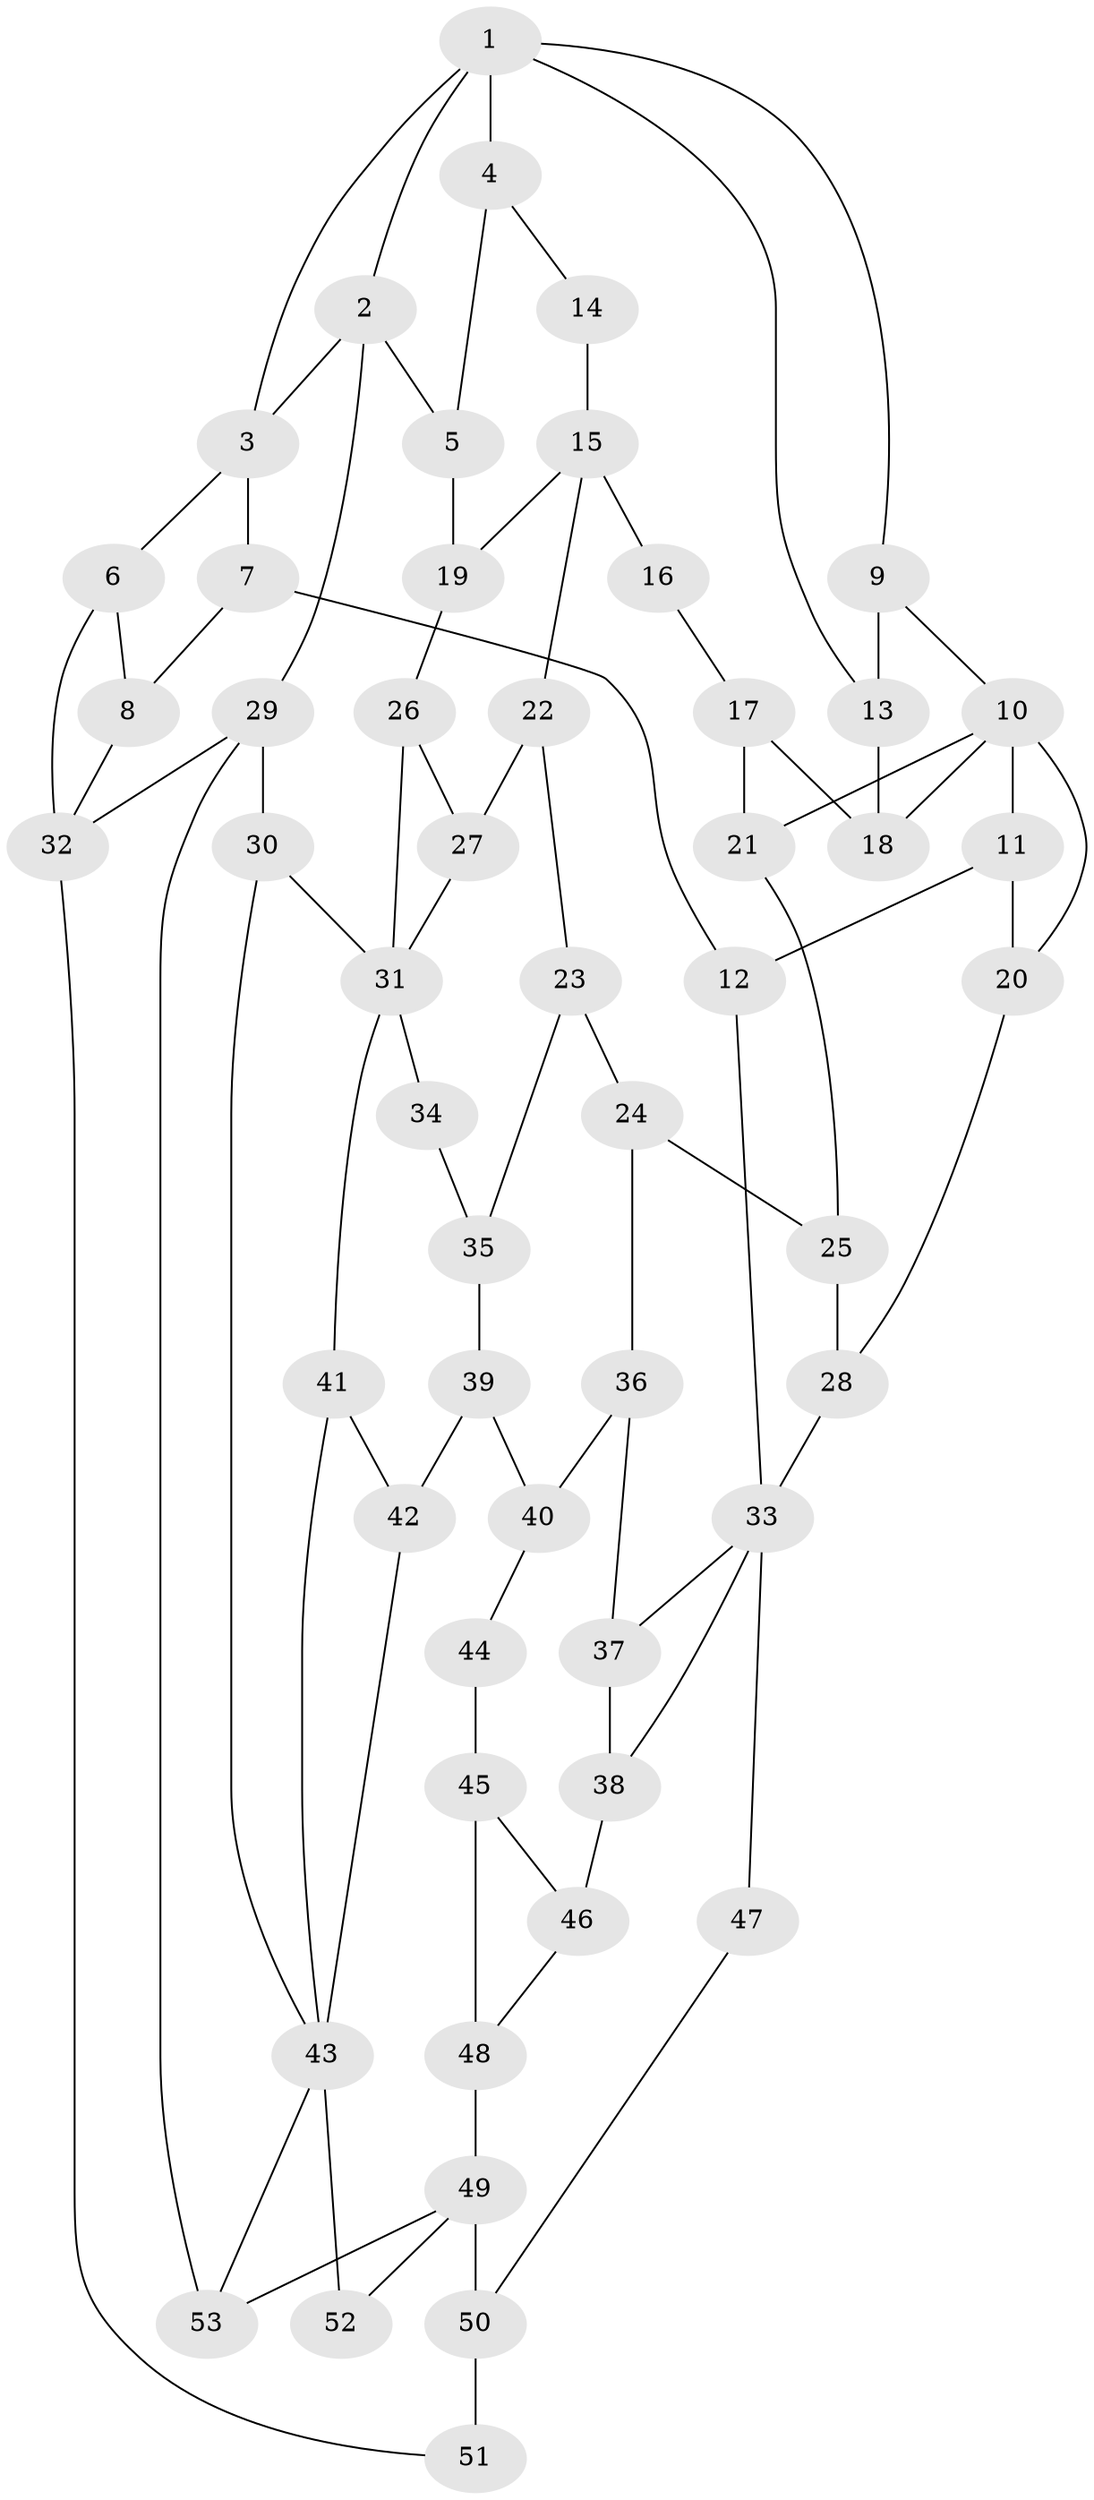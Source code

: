 // original degree distribution, {3: 0.022988505747126436, 5: 0.5057471264367817, 4: 0.25287356321839083, 6: 0.21839080459770116}
// Generated by graph-tools (version 1.1) at 2025/54/03/04/25 22:54:17]
// undirected, 53 vertices, 84 edges
graph export_dot {
  node [color=gray90,style=filled];
  1;
  2;
  3;
  4;
  5;
  6;
  7;
  8;
  9;
  10;
  11;
  12;
  13;
  14;
  15;
  16;
  17;
  18;
  19;
  20;
  21;
  22;
  23;
  24;
  25;
  26;
  27;
  28;
  29;
  30;
  31;
  32;
  33;
  34;
  35;
  36;
  37;
  38;
  39;
  40;
  41;
  42;
  43;
  44;
  45;
  46;
  47;
  48;
  49;
  50;
  51;
  52;
  53;
  1 -- 2 [weight=1.0];
  1 -- 3 [weight=1.0];
  1 -- 4 [weight=1.0];
  1 -- 9 [weight=1.0];
  1 -- 13 [weight=1.0];
  2 -- 3 [weight=1.0];
  2 -- 5 [weight=1.0];
  2 -- 29 [weight=1.0];
  3 -- 6 [weight=1.0];
  3 -- 7 [weight=1.0];
  4 -- 5 [weight=1.0];
  4 -- 14 [weight=1.0];
  5 -- 19 [weight=1.0];
  6 -- 8 [weight=1.0];
  6 -- 32 [weight=1.0];
  7 -- 8 [weight=1.0];
  7 -- 12 [weight=1.0];
  8 -- 32 [weight=1.0];
  9 -- 10 [weight=1.0];
  9 -- 13 [weight=1.0];
  10 -- 11 [weight=1.0];
  10 -- 18 [weight=1.0];
  10 -- 20 [weight=1.0];
  10 -- 21 [weight=2.0];
  11 -- 12 [weight=1.0];
  11 -- 20 [weight=1.0];
  12 -- 33 [weight=1.0];
  13 -- 18 [weight=1.0];
  14 -- 15 [weight=2.0];
  15 -- 16 [weight=2.0];
  15 -- 19 [weight=1.0];
  15 -- 22 [weight=1.0];
  16 -- 17 [weight=1.0];
  17 -- 18 [weight=1.0];
  17 -- 21 [weight=1.0];
  19 -- 26 [weight=1.0];
  20 -- 28 [weight=1.0];
  21 -- 25 [weight=1.0];
  22 -- 23 [weight=1.0];
  22 -- 27 [weight=1.0];
  23 -- 24 [weight=1.0];
  23 -- 35 [weight=1.0];
  24 -- 25 [weight=1.0];
  24 -- 36 [weight=1.0];
  25 -- 28 [weight=1.0];
  26 -- 27 [weight=1.0];
  26 -- 31 [weight=1.0];
  27 -- 31 [weight=1.0];
  28 -- 33 [weight=1.0];
  29 -- 30 [weight=1.0];
  29 -- 32 [weight=1.0];
  29 -- 53 [weight=1.0];
  30 -- 31 [weight=1.0];
  30 -- 43 [weight=1.0];
  31 -- 34 [weight=2.0];
  31 -- 41 [weight=1.0];
  32 -- 51 [weight=1.0];
  33 -- 37 [weight=1.0];
  33 -- 38 [weight=1.0];
  33 -- 47 [weight=2.0];
  34 -- 35 [weight=1.0];
  35 -- 39 [weight=1.0];
  36 -- 37 [weight=1.0];
  36 -- 40 [weight=1.0];
  37 -- 38 [weight=1.0];
  38 -- 46 [weight=1.0];
  39 -- 40 [weight=1.0];
  39 -- 42 [weight=1.0];
  40 -- 44 [weight=1.0];
  41 -- 42 [weight=1.0];
  41 -- 43 [weight=1.0];
  42 -- 43 [weight=1.0];
  43 -- 52 [weight=2.0];
  43 -- 53 [weight=1.0];
  44 -- 45 [weight=2.0];
  45 -- 46 [weight=1.0];
  45 -- 48 [weight=3.0];
  46 -- 48 [weight=1.0];
  47 -- 50 [weight=2.0];
  48 -- 49 [weight=2.0];
  49 -- 50 [weight=2.0];
  49 -- 52 [weight=1.0];
  49 -- 53 [weight=1.0];
  50 -- 51 [weight=2.0];
}
